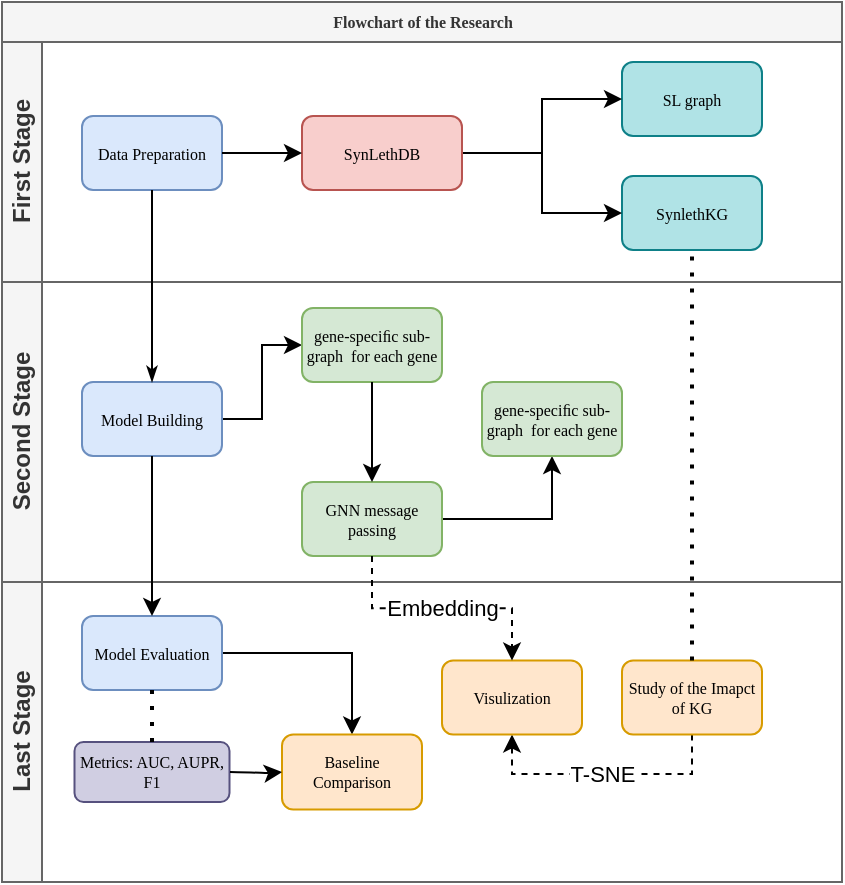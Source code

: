 <mxfile version="14.7.7" type="github">
  <diagram name="Page-1" id="c7488fd3-1785-93aa-aadb-54a6760d102a">
    <mxGraphModel dx="701" dy="572" grid="1" gridSize="10" guides="1" tooltips="1" connect="1" arrows="1" fold="1" page="1" pageScale="1" pageWidth="1100" pageHeight="850" background="none" math="0" shadow="0">
      <root>
        <mxCell id="0" />
        <mxCell id="1" parent="0" />
        <mxCell id="2b4e8129b02d487f-1" value="Flowchart of the Research" style="swimlane;html=1;childLayout=stackLayout;horizontal=1;startSize=20;horizontalStack=0;rounded=0;shadow=0;labelBackgroundColor=none;strokeWidth=1;fontFamily=Verdana;fontSize=8;align=center;fillColor=#f5f5f5;strokeColor=#666666;fontColor=#333333;" parent="1" vertex="1">
          <mxGeometry x="180" y="70" width="420" height="440" as="geometry" />
        </mxCell>
        <mxCell id="2b4e8129b02d487f-2" value="First Stage&lt;br&gt;" style="swimlane;html=1;startSize=20;horizontal=0;fillColor=#f5f5f5;strokeColor=#666666;fontColor=#333333;" parent="2b4e8129b02d487f-1" vertex="1">
          <mxGeometry y="20" width="420" height="120" as="geometry" />
        </mxCell>
        <mxCell id="2b4e8129b02d487f-6" value="Data Preparation" style="rounded=1;whiteSpace=wrap;html=1;shadow=0;labelBackgroundColor=none;strokeWidth=1;fontFamily=Verdana;fontSize=8;align=center;fillColor=#dae8fc;strokeColor=#6c8ebf;" parent="2b4e8129b02d487f-2" vertex="1">
          <mxGeometry x="40" y="37.0" width="70" height="37" as="geometry" />
        </mxCell>
        <mxCell id="zZcNKYi_-tcSvA1h87jL-3" value="SL graph" style="rounded=1;whiteSpace=wrap;html=1;shadow=0;labelBackgroundColor=none;strokeWidth=1;fontFamily=Verdana;fontSize=8;align=center;fillColor=#b0e3e6;strokeColor=#0e8088;" parent="2b4e8129b02d487f-2" vertex="1">
          <mxGeometry x="310" y="10.0" width="70" height="37" as="geometry" />
        </mxCell>
        <mxCell id="zZcNKYi_-tcSvA1h87jL-5" value="SynlethKG" style="rounded=1;whiteSpace=wrap;html=1;shadow=0;labelBackgroundColor=none;strokeWidth=1;fontFamily=Verdana;fontSize=8;align=center;fillColor=#b0e3e6;strokeColor=#0e8088;" parent="2b4e8129b02d487f-2" vertex="1">
          <mxGeometry x="310" y="67.0" width="70" height="37" as="geometry" />
        </mxCell>
        <mxCell id="GFOZkpKY2ZgL8WLPGmoW-40" style="edgeStyle=orthogonalEdgeStyle;rounded=0;orthogonalLoop=1;jettySize=auto;html=1;exitX=1;exitY=0.5;exitDx=0;exitDy=0;entryX=0;entryY=0.5;entryDx=0;entryDy=0;" edge="1" parent="2b4e8129b02d487f-2" source="zZcNKYi_-tcSvA1h87jL-7" target="zZcNKYi_-tcSvA1h87jL-5">
          <mxGeometry relative="1" as="geometry" />
        </mxCell>
        <mxCell id="GFOZkpKY2ZgL8WLPGmoW-42" style="edgeStyle=orthogonalEdgeStyle;rounded=0;orthogonalLoop=1;jettySize=auto;html=1;exitX=1;exitY=0.5;exitDx=0;exitDy=0;entryX=0;entryY=0.5;entryDx=0;entryDy=0;" edge="1" parent="2b4e8129b02d487f-2" source="zZcNKYi_-tcSvA1h87jL-7" target="zZcNKYi_-tcSvA1h87jL-3">
          <mxGeometry relative="1" as="geometry" />
        </mxCell>
        <mxCell id="zZcNKYi_-tcSvA1h87jL-7" value="SynLethDB" style="rounded=1;whiteSpace=wrap;html=1;shadow=0;labelBackgroundColor=none;strokeWidth=1;fontFamily=Verdana;fontSize=8;align=center;fillColor=#f8cecc;strokeColor=#b85450;" parent="2b4e8129b02d487f-2" vertex="1">
          <mxGeometry x="150" y="37" width="80" height="37" as="geometry" />
        </mxCell>
        <mxCell id="zZcNKYi_-tcSvA1h87jL-8" value="" style="edgeStyle=orthogonalEdgeStyle;rounded=0;orthogonalLoop=1;jettySize=auto;html=1;" parent="2b4e8129b02d487f-2" source="2b4e8129b02d487f-6" target="zZcNKYi_-tcSvA1h87jL-7" edge="1">
          <mxGeometry relative="1" as="geometry" />
        </mxCell>
        <mxCell id="2b4e8129b02d487f-3" value="Second Stage" style="swimlane;html=1;startSize=20;horizontal=0;fillColor=#f5f5f5;strokeColor=#666666;fontColor=#333333;" parent="2b4e8129b02d487f-1" vertex="1">
          <mxGeometry y="140" width="420" height="150" as="geometry" />
        </mxCell>
        <mxCell id="GFOZkpKY2ZgL8WLPGmoW-52" style="edgeStyle=orthogonalEdgeStyle;rounded=0;orthogonalLoop=1;jettySize=auto;html=1;exitX=1;exitY=0.5;exitDx=0;exitDy=0;entryX=0;entryY=0.5;entryDx=0;entryDy=0;" edge="1" parent="2b4e8129b02d487f-3" source="2b4e8129b02d487f-12" target="zZcNKYi_-tcSvA1h87jL-9">
          <mxGeometry relative="1" as="geometry" />
        </mxCell>
        <mxCell id="2b4e8129b02d487f-12" value="Model Building" style="rounded=1;whiteSpace=wrap;html=1;shadow=0;labelBackgroundColor=none;strokeWidth=1;fontFamily=Verdana;fontSize=8;align=center;fillColor=#dae8fc;strokeColor=#6c8ebf;" parent="2b4e8129b02d487f-3" vertex="1">
          <mxGeometry x="40" y="50.0" width="70" height="37" as="geometry" />
        </mxCell>
        <mxCell id="zZcNKYi_-tcSvA1h87jL-9" value="gene-speciﬁc sub-graph &amp;nbsp;for each gene" style="rounded=1;whiteSpace=wrap;html=1;shadow=0;labelBackgroundColor=none;strokeWidth=1;fontFamily=Verdana;fontSize=8;align=center;fillColor=#d5e8d4;strokeColor=#82b366;" parent="2b4e8129b02d487f-3" vertex="1">
          <mxGeometry x="150" y="13.0" width="70" height="37" as="geometry" />
        </mxCell>
        <mxCell id="GFOZkpKY2ZgL8WLPGmoW-53" style="edgeStyle=orthogonalEdgeStyle;rounded=0;orthogonalLoop=1;jettySize=auto;html=1;exitX=1;exitY=0.5;exitDx=0;exitDy=0;entryX=0.5;entryY=1;entryDx=0;entryDy=0;" edge="1" parent="2b4e8129b02d487f-3" source="zZcNKYi_-tcSvA1h87jL-11" target="zZcNKYi_-tcSvA1h87jL-13">
          <mxGeometry relative="1" as="geometry" />
        </mxCell>
        <mxCell id="zZcNKYi_-tcSvA1h87jL-11" value="GNN message passing" style="rounded=1;whiteSpace=wrap;html=1;shadow=0;labelBackgroundColor=none;strokeWidth=1;fontFamily=Verdana;fontSize=8;align=center;fillColor=#d5e8d4;strokeColor=#82b366;" parent="2b4e8129b02d487f-3" vertex="1">
          <mxGeometry x="150" y="100.0" width="70" height="37" as="geometry" />
        </mxCell>
        <mxCell id="zZcNKYi_-tcSvA1h87jL-12" value="" style="edgeStyle=orthogonalEdgeStyle;rounded=0;orthogonalLoop=1;jettySize=auto;html=1;" parent="2b4e8129b02d487f-3" source="zZcNKYi_-tcSvA1h87jL-9" target="zZcNKYi_-tcSvA1h87jL-11" edge="1">
          <mxGeometry relative="1" as="geometry" />
        </mxCell>
        <mxCell id="zZcNKYi_-tcSvA1h87jL-13" value="gene-speciﬁc sub-graph &amp;nbsp;for each gene" style="rounded=1;whiteSpace=wrap;html=1;shadow=0;labelBackgroundColor=none;strokeWidth=1;fontFamily=Verdana;fontSize=8;align=center;fillColor=#d5e8d4;strokeColor=#82b366;" parent="2b4e8129b02d487f-3" vertex="1">
          <mxGeometry x="240" y="50.0" width="70" height="37" as="geometry" />
        </mxCell>
        <mxCell id="2b4e8129b02d487f-4" value="Last Stage" style="swimlane;html=1;startSize=20;horizontal=0;fillColor=#f5f5f5;strokeColor=#666666;fontColor=#333333;" parent="2b4e8129b02d487f-1" vertex="1">
          <mxGeometry y="290" width="420" height="150" as="geometry" />
        </mxCell>
        <mxCell id="GFOZkpKY2ZgL8WLPGmoW-50" style="edgeStyle=orthogonalEdgeStyle;rounded=0;orthogonalLoop=1;jettySize=auto;html=1;exitX=1;exitY=0.5;exitDx=0;exitDy=0;entryX=0.5;entryY=0;entryDx=0;entryDy=0;" edge="1" parent="2b4e8129b02d487f-4" source="2b4e8129b02d487f-14" target="GFOZkpKY2ZgL8WLPGmoW-12">
          <mxGeometry relative="1" as="geometry" />
        </mxCell>
        <mxCell id="2b4e8129b02d487f-14" value="Model Evaluation" style="rounded=1;whiteSpace=wrap;html=1;shadow=0;labelBackgroundColor=none;strokeWidth=1;fontFamily=Verdana;fontSize=8;align=center;fillColor=#dae8fc;strokeColor=#6c8ebf;" parent="2b4e8129b02d487f-4" vertex="1">
          <mxGeometry x="40" y="17.0" width="70" height="37" as="geometry" />
        </mxCell>
        <mxCell id="GFOZkpKY2ZgL8WLPGmoW-1" value="Metrics: AUC, AUPR, F1" style="whiteSpace=wrap;html=1;rounded=1;shadow=0;fontFamily=Verdana;fontSize=8;strokeWidth=1;fillColor=#d0cee2;strokeColor=#56517e;" vertex="1" parent="2b4e8129b02d487f-4">
          <mxGeometry x="36.25" y="80" width="77.5" height="30" as="geometry" />
        </mxCell>
        <mxCell id="GFOZkpKY2ZgL8WLPGmoW-12" value="Baseline Comparison" style="whiteSpace=wrap;html=1;rounded=1;shadow=0;fontFamily=Verdana;fontSize=8;strokeWidth=1;fillColor=#ffe6cc;strokeColor=#d79b00;" vertex="1" parent="2b4e8129b02d487f-4">
          <mxGeometry x="140" y="76.25" width="70" height="37.5" as="geometry" />
        </mxCell>
        <mxCell id="GFOZkpKY2ZgL8WLPGmoW-13" value="" style="edgeStyle=orthogonalEdgeStyle;curved=1;rounded=0;orthogonalLoop=1;jettySize=auto;html=1;" edge="1" parent="2b4e8129b02d487f-4" target="GFOZkpKY2ZgL8WLPGmoW-12">
          <mxGeometry relative="1" as="geometry">
            <mxPoint x="114" y="95" as="sourcePoint" />
          </mxGeometry>
        </mxCell>
        <mxCell id="GFOZkpKY2ZgL8WLPGmoW-57" value="T-SNE" style="edgeStyle=orthogonalEdgeStyle;rounded=0;orthogonalLoop=1;jettySize=auto;html=1;exitX=0.5;exitY=1;exitDx=0;exitDy=0;entryX=0.5;entryY=1;entryDx=0;entryDy=0;dashed=1;strokeColor=#000000;" edge="1" parent="2b4e8129b02d487f-4" source="GFOZkpKY2ZgL8WLPGmoW-19" target="GFOZkpKY2ZgL8WLPGmoW-24">
          <mxGeometry relative="1" as="geometry">
            <Array as="points">
              <mxPoint x="345" y="96" />
              <mxPoint x="255" y="96" />
            </Array>
          </mxGeometry>
        </mxCell>
        <mxCell id="GFOZkpKY2ZgL8WLPGmoW-19" value="Study of the Imapct of KG" style="rounded=1;whiteSpace=wrap;html=1;shadow=0;labelBackgroundColor=none;strokeWidth=1;fontFamily=Verdana;fontSize=8;align=center;fillColor=#ffe6cc;strokeColor=#d79b00;" vertex="1" parent="2b4e8129b02d487f-4">
          <mxGeometry x="310" y="39.25" width="70" height="37" as="geometry" />
        </mxCell>
        <mxCell id="GFOZkpKY2ZgL8WLPGmoW-24" value="Visulization" style="rounded=1;whiteSpace=wrap;html=1;shadow=0;labelBackgroundColor=none;strokeWidth=1;fontFamily=Verdana;fontSize=8;align=center;fillColor=#ffe6cc;strokeColor=#d79b00;" vertex="1" parent="2b4e8129b02d487f-4">
          <mxGeometry x="220" y="39.25" width="70" height="37" as="geometry" />
        </mxCell>
        <mxCell id="GFOZkpKY2ZgL8WLPGmoW-35" value="" style="endArrow=none;dashed=1;html=1;dashPattern=1 3;strokeWidth=2;exitX=0.5;exitY=0;exitDx=0;exitDy=0;entryX=0.5;entryY=1;entryDx=0;entryDy=0;" edge="1" parent="2b4e8129b02d487f-4" source="GFOZkpKY2ZgL8WLPGmoW-1" target="2b4e8129b02d487f-14">
          <mxGeometry width="50" height="50" relative="1" as="geometry">
            <mxPoint x="320" y="-60" as="sourcePoint" />
            <mxPoint x="370" y="-110" as="targetPoint" />
          </mxGeometry>
        </mxCell>
        <mxCell id="2b4e8129b02d487f-24" style="edgeStyle=orthogonalEdgeStyle;rounded=0;html=1;labelBackgroundColor=none;startArrow=none;startFill=0;startSize=5;endArrow=classicThin;endFill=1;endSize=5;jettySize=auto;orthogonalLoop=1;strokeWidth=1;fontFamily=Verdana;fontSize=8" parent="2b4e8129b02d487f-1" source="2b4e8129b02d487f-6" target="2b4e8129b02d487f-12" edge="1">
          <mxGeometry relative="1" as="geometry" />
        </mxCell>
        <mxCell id="GFOZkpKY2ZgL8WLPGmoW-7" value="" style="endArrow=classic;html=1;exitX=0.5;exitY=1;exitDx=0;exitDy=0;entryX=0.5;entryY=0;entryDx=0;entryDy=0;" edge="1" parent="2b4e8129b02d487f-1" source="2b4e8129b02d487f-12" target="2b4e8129b02d487f-14">
          <mxGeometry width="50" height="50" relative="1" as="geometry">
            <mxPoint x="230" y="360" as="sourcePoint" />
            <mxPoint x="280" y="310" as="targetPoint" />
          </mxGeometry>
        </mxCell>
        <mxCell id="GFOZkpKY2ZgL8WLPGmoW-23" value="" style="endArrow=none;dashed=1;html=1;dashPattern=1 3;strokeWidth=2;entryX=0.5;entryY=1;entryDx=0;entryDy=0;exitX=0.5;exitY=0;exitDx=0;exitDy=0;" edge="1" parent="2b4e8129b02d487f-1" source="GFOZkpKY2ZgL8WLPGmoW-19" target="zZcNKYi_-tcSvA1h87jL-5">
          <mxGeometry width="50" height="50" relative="1" as="geometry">
            <mxPoint x="240" y="260" as="sourcePoint" />
            <mxPoint x="290" y="210" as="targetPoint" />
            <Array as="points" />
          </mxGeometry>
        </mxCell>
        <mxCell id="GFOZkpKY2ZgL8WLPGmoW-56" value="Embedding" style="edgeStyle=orthogonalEdgeStyle;orthogonalLoop=1;jettySize=auto;html=1;exitX=0.5;exitY=1;exitDx=0;exitDy=0;entryX=0.5;entryY=0;entryDx=0;entryDy=0;rounded=0;dashed=1;" edge="1" parent="2b4e8129b02d487f-1" source="zZcNKYi_-tcSvA1h87jL-11" target="GFOZkpKY2ZgL8WLPGmoW-24">
          <mxGeometry relative="1" as="geometry" />
        </mxCell>
      </root>
    </mxGraphModel>
  </diagram>
</mxfile>
